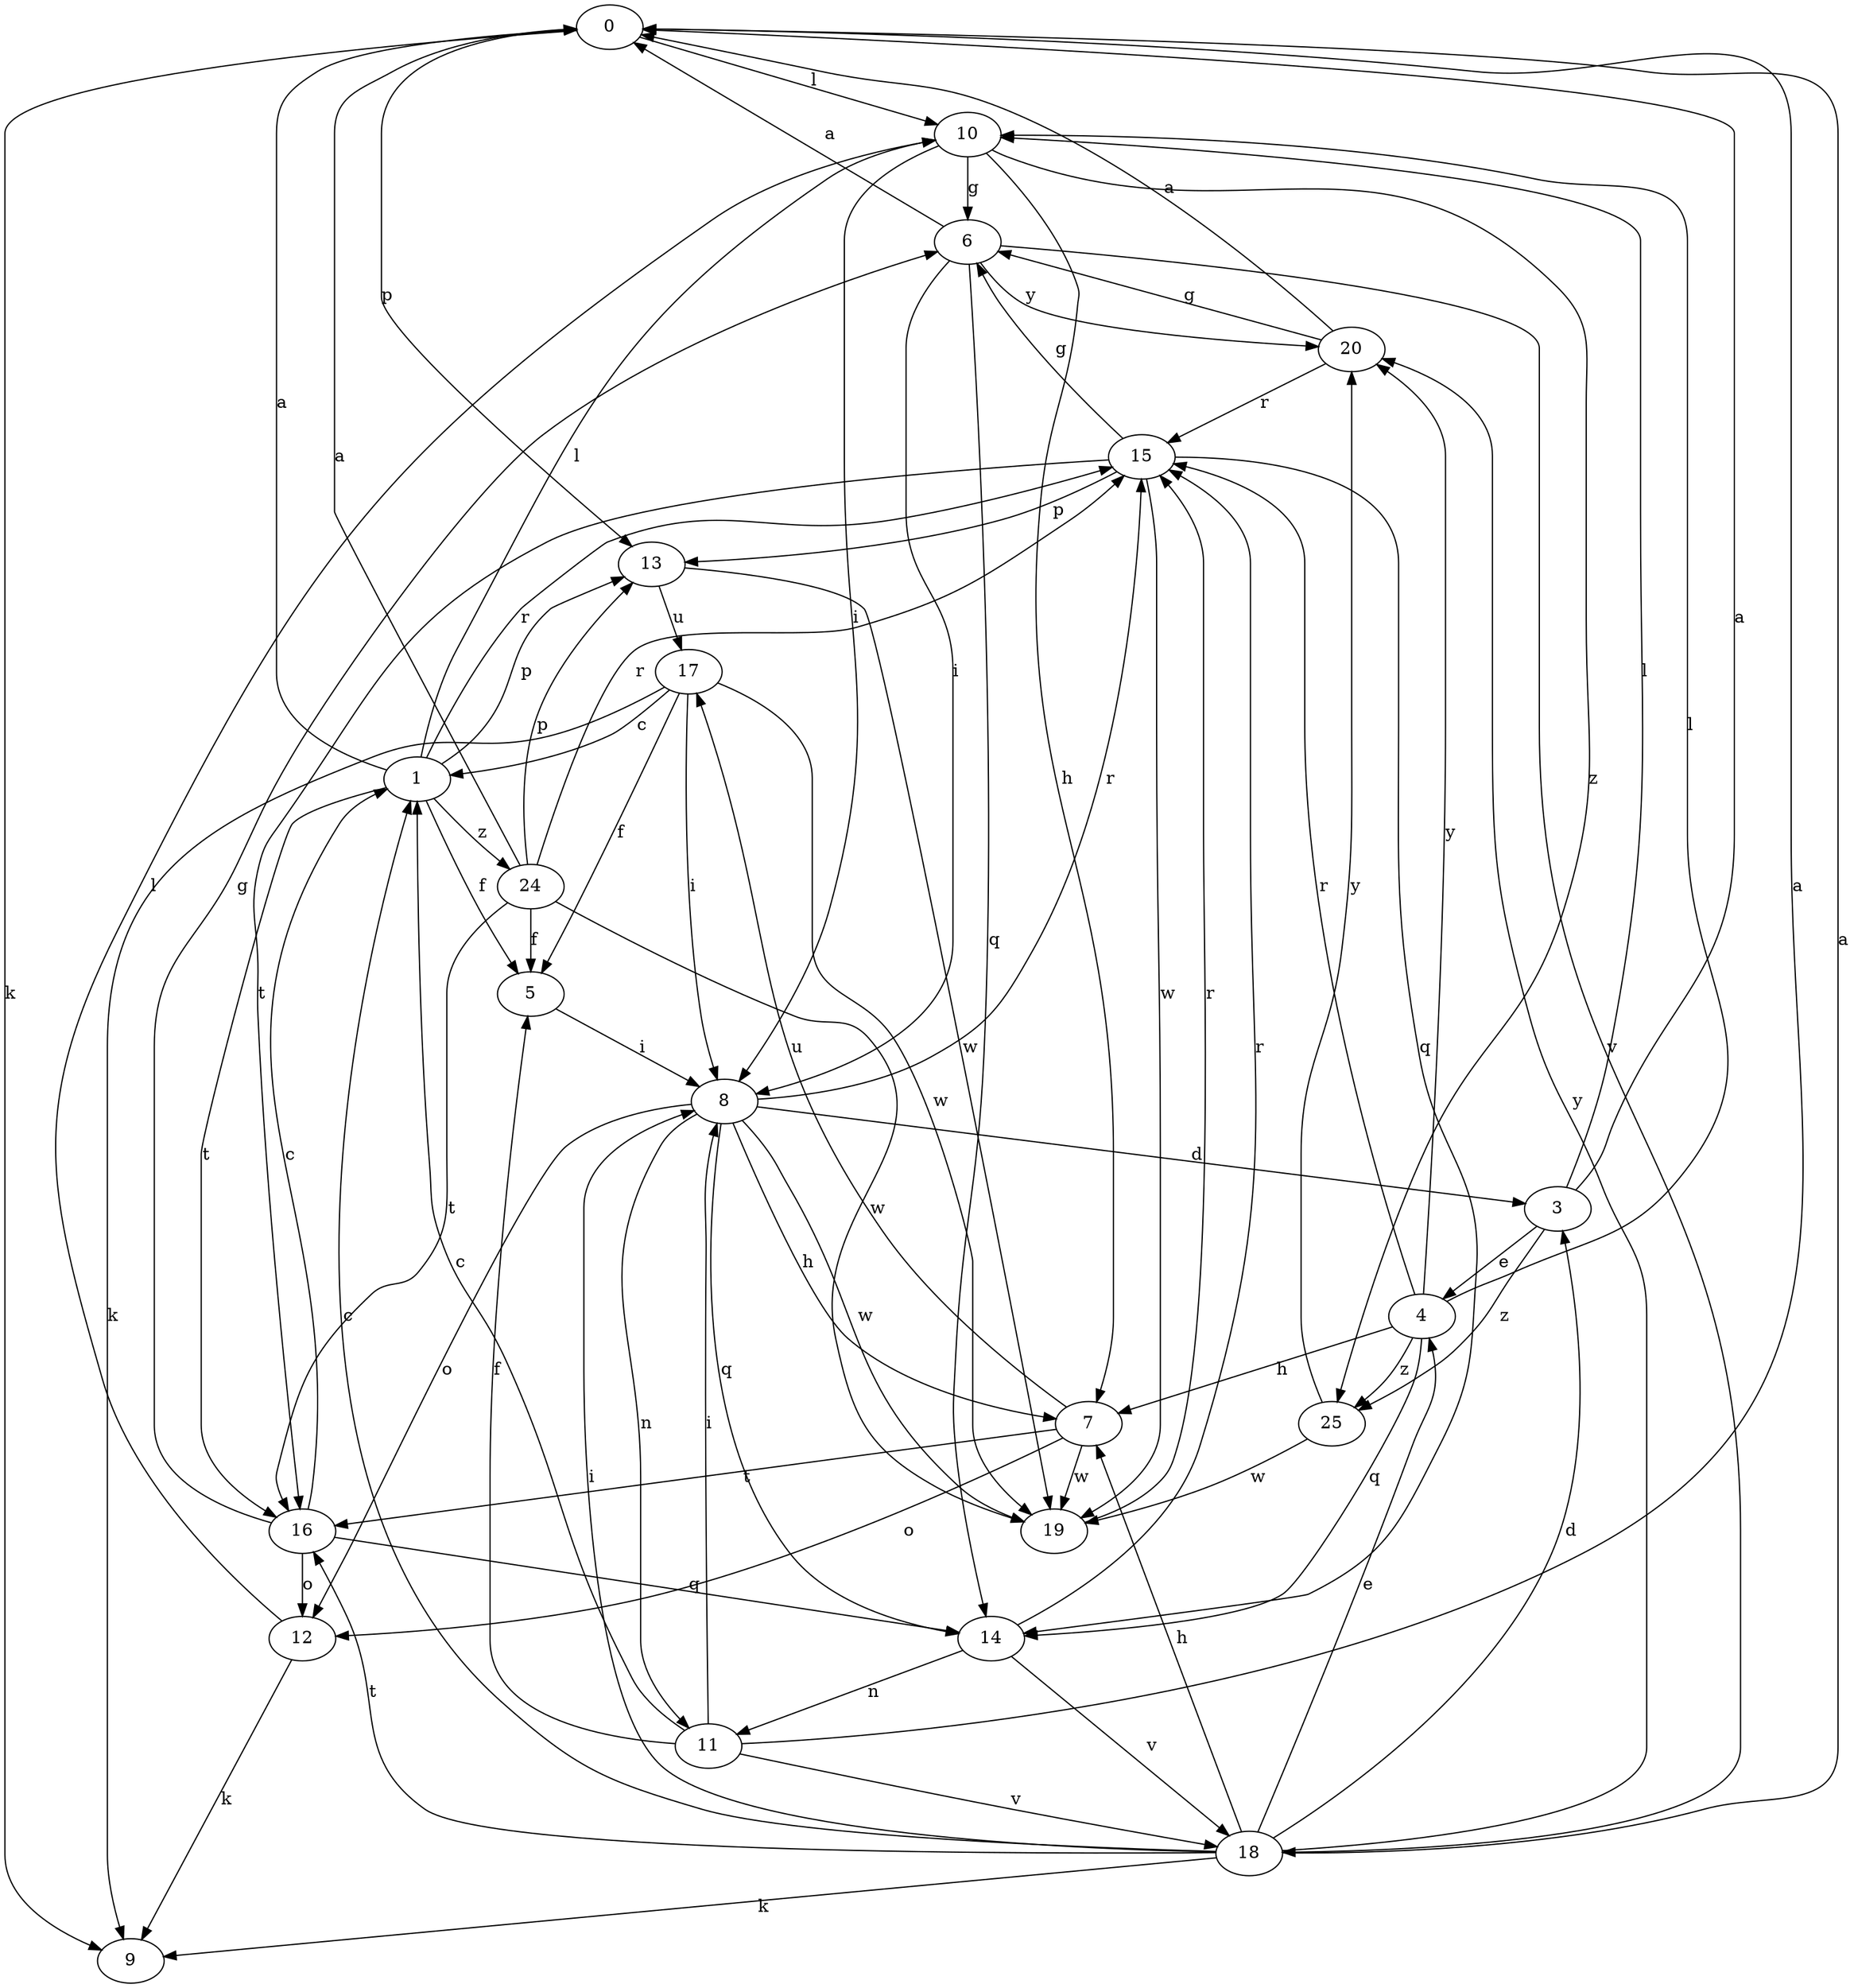strict digraph  {
0;
1;
3;
4;
5;
6;
7;
8;
9;
10;
11;
12;
13;
14;
15;
16;
17;
18;
19;
20;
24;
25;
0 -> 9  [label=k];
0 -> 10  [label=l];
0 -> 13  [label=p];
1 -> 0  [label=a];
1 -> 5  [label=f];
1 -> 10  [label=l];
1 -> 13  [label=p];
1 -> 15  [label=r];
1 -> 16  [label=t];
1 -> 24  [label=z];
3 -> 0  [label=a];
3 -> 4  [label=e];
3 -> 10  [label=l];
3 -> 25  [label=z];
4 -> 7  [label=h];
4 -> 10  [label=l];
4 -> 14  [label=q];
4 -> 15  [label=r];
4 -> 20  [label=y];
4 -> 25  [label=z];
5 -> 8  [label=i];
6 -> 0  [label=a];
6 -> 8  [label=i];
6 -> 14  [label=q];
6 -> 18  [label=v];
6 -> 20  [label=y];
7 -> 12  [label=o];
7 -> 16  [label=t];
7 -> 17  [label=u];
7 -> 19  [label=w];
8 -> 3  [label=d];
8 -> 7  [label=h];
8 -> 11  [label=n];
8 -> 12  [label=o];
8 -> 14  [label=q];
8 -> 15  [label=r];
8 -> 19  [label=w];
10 -> 6  [label=g];
10 -> 7  [label=h];
10 -> 8  [label=i];
10 -> 25  [label=z];
11 -> 0  [label=a];
11 -> 1  [label=c];
11 -> 5  [label=f];
11 -> 8  [label=i];
11 -> 18  [label=v];
12 -> 9  [label=k];
12 -> 10  [label=l];
13 -> 17  [label=u];
13 -> 19  [label=w];
14 -> 11  [label=n];
14 -> 15  [label=r];
14 -> 18  [label=v];
15 -> 6  [label=g];
15 -> 13  [label=p];
15 -> 14  [label=q];
15 -> 16  [label=t];
15 -> 19  [label=w];
16 -> 1  [label=c];
16 -> 6  [label=g];
16 -> 12  [label=o];
16 -> 14  [label=q];
17 -> 1  [label=c];
17 -> 5  [label=f];
17 -> 8  [label=i];
17 -> 9  [label=k];
17 -> 19  [label=w];
18 -> 0  [label=a];
18 -> 1  [label=c];
18 -> 3  [label=d];
18 -> 4  [label=e];
18 -> 7  [label=h];
18 -> 8  [label=i];
18 -> 9  [label=k];
18 -> 16  [label=t];
18 -> 20  [label=y];
19 -> 15  [label=r];
20 -> 0  [label=a];
20 -> 6  [label=g];
20 -> 15  [label=r];
24 -> 0  [label=a];
24 -> 5  [label=f];
24 -> 13  [label=p];
24 -> 15  [label=r];
24 -> 16  [label=t];
24 -> 19  [label=w];
25 -> 19  [label=w];
25 -> 20  [label=y];
}
